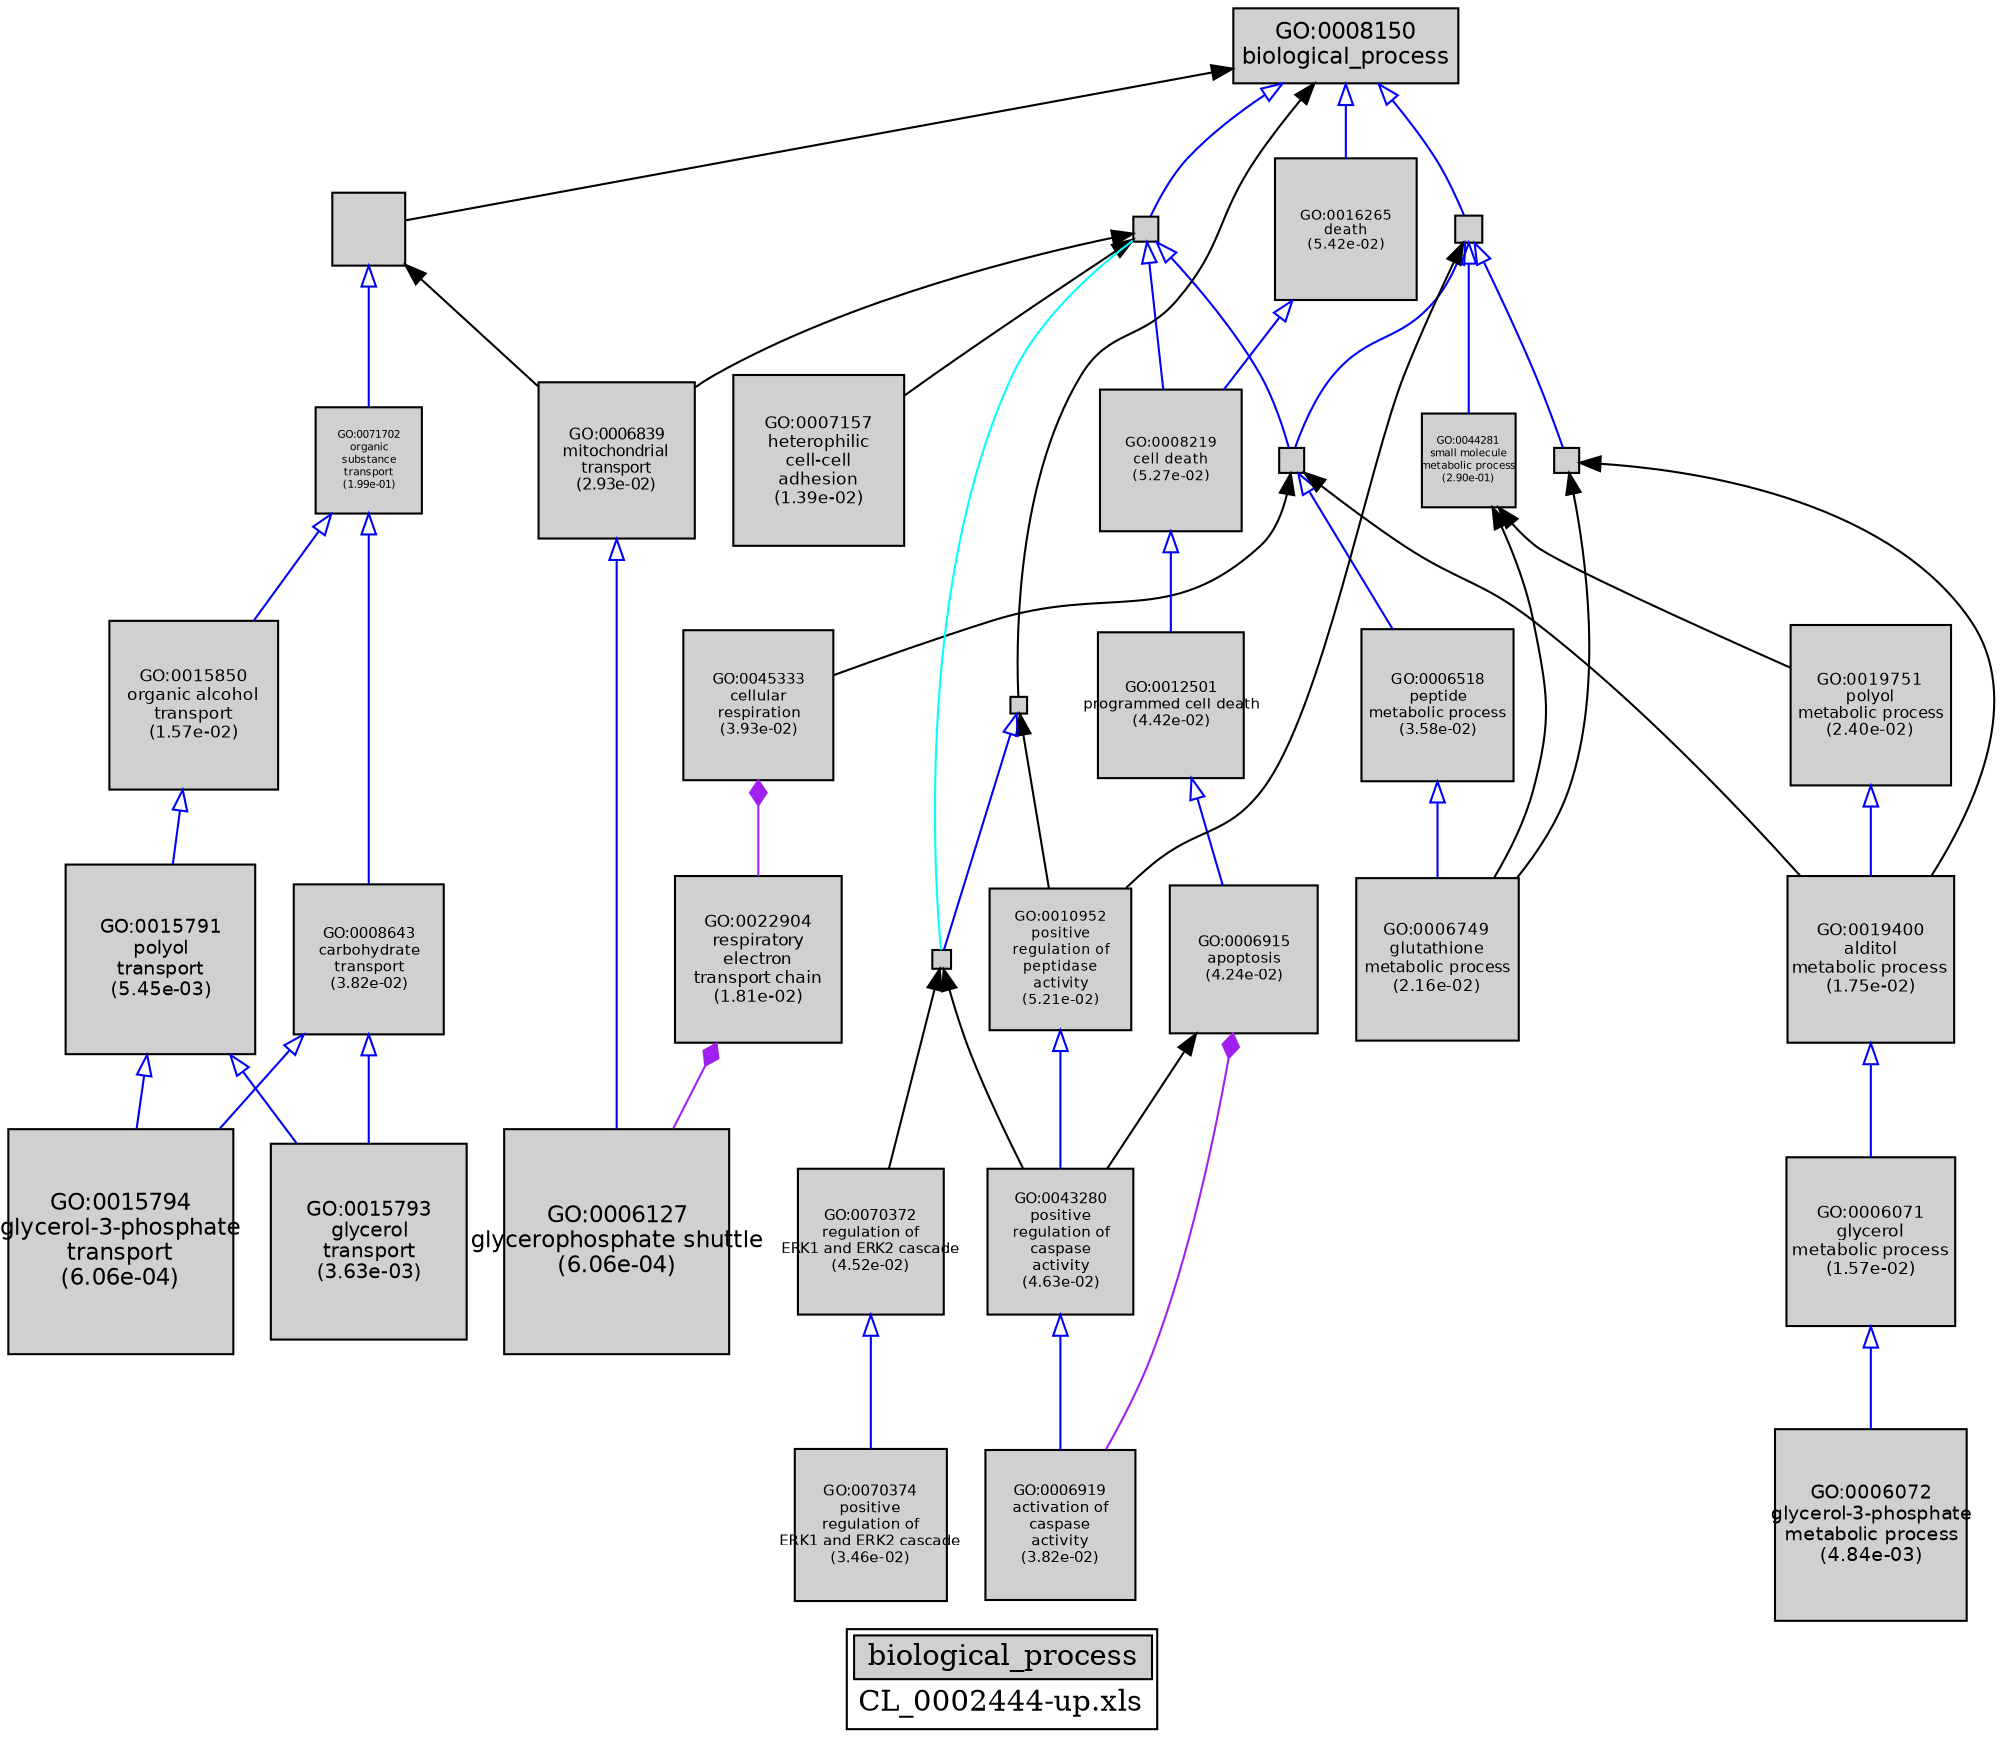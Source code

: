 digraph "biological_process" {
graph [ bgcolor = "#FFFFFF", label = <<TABLE COLOR="black" BGCOLOR="white"><TR><TD COLSPAN="2" BGCOLOR="#D0D0D0"><FONT COLOR="black">biological_process</FONT></TD></TR><TR><TD BORDER="0">CL_0002444-up.xls</TD></TR></TABLE>> ];
node [ fontname = "Helvetica" ];

subgraph "nodes" {

node [ style = "filled", fixedsize = "true", width = 1, shape = "box", fontsize = 9, fillcolor = "#D0D0D0", fontcolor = "black", color = "black" ];

"GO:0006839" [ URL = "#GO:0006839", label = <<TABLE BORDER="0"><TR><TD>GO:0006839<BR/>mitochondrial<BR/>transport<BR/>(2.93e-02)</TD></TR></TABLE>>, width = 1.03783631518, shape = "box", fontsize = 7.47242146929, height = 1.03783631518 ];
"GO:0015793" [ URL = "#GO:0015793", label = <<TABLE BORDER="0"><TR><TD>GO:0015793<BR/>glycerol<BR/>transport<BR/>(3.63e-03)</TD></TR></TABLE>>, width = 1.30714088053, shape = "box", fontsize = 9.41141433981, height = 1.30714088053 ];
"GO:0044237" [ URL = "#GO:0044237", label = "", width = 0.161397787685, shape = "box", height = 0.161397787685 ];
"GO:0006072" [ URL = "#GO:0006072", label = <<TABLE BORDER="0"><TR><TD>GO:0006072<BR/>glycerol-3-phosphate<BR/>metabolic process<BR/>(4.84e-03)</TD></TR></TABLE>>, width = 1.27349569389, shape = "box", fontsize = 9.16916899603, height = 1.27349569389 ];
"GO:0022904" [ URL = "#GO:0022904", label = <<TABLE BORDER="0"><TR><TD>GO:0022904<BR/>respiratory<BR/>electron<BR/>transport chain<BR/>(1.81e-02)</TD></TR></TABLE>>, width = 1.10630561593, shape = "box", fontsize = 7.96540043468, height = 1.10630561593 ];
"GO:0010952" [ URL = "#GO:0010952", label = <<TABLE BORDER="0"><TR><TD>GO:0010952<BR/>positive<BR/>regulation of<BR/>peptidase<BR/>activity<BR/>(5.21e-02)</TD></TR></TABLE>>, width = 0.950381910953, shape = "box", fontsize = 6.84274975886, height = 0.950381910953 ];
"GO:0006127" [ URL = "#GO:0006127", label = <<TABLE BORDER="0"><TR><TD>GO:0006127<BR/>glycerophosphate shuttle<BR/>(6.06e-04)</TD></TR></TABLE>>, width = 1.5, shape = "box", fontsize = 10.8, height = 1.5 ];
"GO:0044281" [ URL = "#GO:0044281", label = <<TABLE BORDER="0"><TR><TD>GO:0044281<BR/>small molecule<BR/>metabolic process<BR/>(2.90e-01)</TD></TR></TABLE>>, width = 0.619812039525, shape = "box", fontsize = 5.0, height = 0.619812039525 ];
"GO:0009987" [ URL = "#GO:0009987", label = "", width = 0.168063550444, shape = "box", height = 0.168063550444 ];
"GO:0006915" [ URL = "#GO:0006915", label = <<TABLE BORDER="0"><TR><TD>GO:0006915<BR/>apoptosis<BR/>(4.24e-02)</TD></TR></TABLE>>, width = 0.982870130019, shape = "box", fontsize = 7.07666493614, height = 0.982870130019 ];
"GO:0008643" [ URL = "#GO:0008643", label = <<TABLE BORDER="0"><TR><TD>GO:0008643<BR/>carbohydrate<BR/>transport<BR/>(3.82e-02)</TD></TR></TABLE>>, width = 0.998784130087, shape = "box", fontsize = 7.19124573663, height = 0.998784130087 ];
"GO:0006518" [ URL = "#GO:0006518", label = <<TABLE BORDER="0"><TR><TD>GO:0006518<BR/>peptide<BR/>metabolic process<BR/>(3.58e-02)</TD></TR></TABLE>>, width = 1.00834501115, shape = "box", fontsize = 7.26008408026, height = 1.00834501115 ];
"GO:0070372" [ URL = "#GO:0070372", label = <<TABLE BORDER="0"><TR><TD>GO:0070372<BR/>regulation of<BR/>ERK1 and ERK2 cascade<BR/>(4.52e-02)</TD></TR></TABLE>>, width = 0.972923933414, shape = "box", fontsize = 7.00505232058, height = 0.972923933414 ];
"GO:0050789" [ URL = "#GO:0050789", label = "", width = 0.112368027596, shape = "box", height = 0.112368027596 ];
"GO:0012501" [ URL = "#GO:0012501", label = <<TABLE BORDER="0"><TR><TD>GO:0012501<BR/>programmed cell death<BR/>(4.42e-02)</TD></TR></TABLE>>, width = 0.976364089825, shape = "box", fontsize = 7.02982144674, height = 0.976364089825 ];
"GO:0070374" [ URL = "#GO:0070374", label = <<TABLE BORDER="0"><TR><TD>GO:0070374<BR/>positive<BR/>regulation of<BR/>ERK1 and ERK2 cascade<BR/>(3.46e-02)</TD></TR></TABLE>>, width = 1.0133351721, shape = "box", fontsize = 7.29601323909, height = 1.0133351721 ];
"GO:0008152" [ URL = "#GO:0008152", label = "", width = 0.180728434427, shape = "box", height = 0.180728434427 ];
"GO:0006071" [ URL = "#GO:0006071", label = <<TABLE BORDER="0"><TR><TD>GO:0006071<BR/>glycerol<BR/>metabolic process<BR/>(1.57e-02)</TD></TR></TABLE>>, width = 1.12554747676, shape = "box", fontsize = 8.1039418327, height = 1.12554747676 ];
"GO:0043280" [ URL = "#GO:0043280", label = <<TABLE BORDER="0"><TR><TD>GO:0043280<BR/>positive<BR/>regulation of<BR/>caspase<BR/>activity<BR/>(4.63e-02)</TD></TR></TABLE>>, width = 0.96896285327, shape = "box", fontsize = 6.97653254354, height = 0.96896285327 ];
"GO:0071702" [ URL = "#GO:0071702", label = <<TABLE BORDER="0"><TR><TD>GO:0071702<BR/>organic<BR/>substance<BR/>transport<BR/>(1.99e-01)</TD></TR></TABLE>>, width = 0.705993974762, shape = "box", fontsize = 5.08315661828, height = 0.705993974762 ];
"GO:0006810" [ URL = "#GO:0006810", label = "", width = 0.479366763246, shape = "box", height = 0.479366763246 ];
"GO:0019751" [ URL = "#GO:0019751", label = <<TABLE BORDER="0"><TR><TD>GO:0019751<BR/>polyol<BR/>metabolic process<BR/>(2.40e-02)</TD></TR></TABLE>>, width = 1.0666475711, shape = "box", fontsize = 7.67986251193, height = 1.0666475711 ];
"GO:0007157" [ URL = "#GO:0007157", label = <<TABLE BORDER="0"><TR><TD>GO:0007157<BR/>heterophilic<BR/>cell-cell<BR/>adhesion<BR/>(1.39e-02)</TD></TR></TABLE>>, width = 1.1417903429, shape = "box", fontsize = 8.22089046891, height = 1.1417903429 ];
"GO:0006749" [ URL = "#GO:0006749", label = <<TABLE BORDER="0"><TR><TD>GO:0006749<BR/>glutathione<BR/>metabolic process<BR/>(2.16e-02)</TD></TR></TABLE>>, width = 1.08132803381, shape = "box", fontsize = 7.78556184346, height = 1.08132803381 ];
"GO:0015850" [ URL = "#GO:0015850", label = <<TABLE BORDER="0"><TR><TD>GO:0015850<BR/>organic alcohol<BR/>transport<BR/>(1.57e-02)</TD></TR></TABLE>>, width = 1.12554747676, shape = "box", fontsize = 8.1039418327, height = 1.12554747676 ];
"GO:0008219" [ URL = "#GO:0008219", label = <<TABLE BORDER="0"><TR><TD>GO:0008219<BR/>cell death<BR/>(5.27e-02)</TD></TR></TABLE>>, width = 0.94872675613, shape = "box", fontsize = 6.83083264414, height = 0.94872675613 ];
"GO:0016265" [ URL = "#GO:0016265", label = <<TABLE BORDER="0"><TR><TD>GO:0016265<BR/>death<BR/>(5.42e-02)</TD></TR></TABLE>>, width = 0.944172765267, shape = "box", fontsize = 6.79804390992, height = 0.944172765267 ];
"GO:0008150" [ URL = "#GO:0008150", label = <<TABLE BORDER="0"><TR><TD>GO:0008150<BR/>biological_process</TD></TR></TABLE>>, width = 1.5, shape = "box", fontsize = 10.8 ];
"GO:0050794" [ URL = "#GO:0050794", label = "", width = 0.120420342781, shape = "box", height = 0.120420342781 ];
"GO:0015794" [ URL = "#GO:0015794", label = <<TABLE BORDER="0"><TR><TD>GO:0015794<BR/>glycerol-3-phosphate<BR/>transport<BR/>(6.06e-04)</TD></TR></TABLE>>, width = 1.5, shape = "box", fontsize = 10.8, height = 1.5 ];
"GO:0015791" [ URL = "#GO:0015791", label = <<TABLE BORDER="0"><TR><TD>GO:0015791<BR/>polyol<BR/>transport<BR/>(5.45e-03)</TD></TR></TABLE>>, width = 1.25946721545, shape = "box", fontsize = 9.06816395121, height = 1.25946721545 ];
"GO:0006919" [ URL = "#GO:0006919", label = <<TABLE BORDER="0"><TR><TD>GO:0006919<BR/>activation of<BR/>caspase<BR/>activity<BR/>(3.82e-02)</TD></TR></TABLE>>, width = 0.998784130087, shape = "box", fontsize = 7.19124573663, height = 0.998784130087 ];
"GO:0019400" [ URL = "#GO:0019400", label = <<TABLE BORDER="0"><TR><TD>GO:0019400<BR/>alditol<BR/>metabolic process<BR/>(1.75e-02)</TD></TR></TABLE>>, width = 1.11089235213, shape = "box", fontsize = 7.99842493531, height = 1.11089235213 ];
"GO:0045333" [ URL = "#GO:0045333", label = <<TABLE BORDER="0"><TR><TD>GO:0045333<BR/>cellular<BR/>respiration<BR/>(3.93e-02)</TD></TR></TABLE>>, width = 0.994196961288, shape = "box", fontsize = 7.15821812127, height = 0.994196961288 ];
"GO:0044238" [ URL = "#GO:0044238", label = "", width = 0.161397787685, shape = "box", height = 0.161397787685 ];
}
subgraph "edges" {


edge [ dir = "back", weight = 1 ];
subgraph "regulates" {


edge [ color = "cyan", arrowtail = "none" ];
subgraph "positive" {


edge [ color = "green", arrowtail = "vee" ];
}
subgraph "negative" {


edge [ color = "red", arrowtail = "tee" ];
}
"GO:0009987" -> "GO:0050794";
}
subgraph "part_of" {


edge [ color = "purple", arrowtail = "diamond", weight = 2.5 ];
"GO:0006915" -> "GO:0006919";
"GO:0045333" -> "GO:0022904";
"GO:0022904" -> "GO:0006127";
}
subgraph "is_a" {


edge [ color = "blue", arrowtail = "empty", weight = 5.0 ];
"GO:0008152" -> "GO:0044238";
"GO:0012501" -> "GO:0006915";
"GO:0006839" -> "GO:0006127";
"GO:0016265" -> "GO:0008219";
"GO:0009987" -> "GO:0044237";
"GO:0015791" -> "GO:0015794";
"GO:0071702" -> "GO:0015850";
"GO:0008643" -> "GO:0015794";
"GO:0015791" -> "GO:0015793";
"GO:0070372" -> "GO:0070374";
"GO:0071702" -> "GO:0008643";
"GO:0044237" -> "GO:0006518";
"GO:0008150" -> "GO:0008152";
"GO:0006071" -> "GO:0006072";
"GO:0043280" -> "GO:0006919";
"GO:0008152" -> "GO:0044237";
"GO:0019400" -> "GO:0006071";
"GO:0008152" -> "GO:0044281";
"GO:0009987" -> "GO:0008219";
"GO:0006518" -> "GO:0006749";
"GO:0008150" -> "GO:0016265";
"GO:0050789" -> "GO:0050794";
"GO:0008643" -> "GO:0015793";
"GO:0015850" -> "GO:0015791";
"GO:0008219" -> "GO:0012501";
"GO:0019751" -> "GO:0019400";
"GO:0010952" -> "GO:0043280";
"GO:0008150" -> "GO:0009987";
"GO:0006810" -> "GO:0071702";
}
"GO:0044281" -> "GO:0019751";
"GO:0006915" -> "GO:0043280";
"GO:0009987" -> "GO:0007157";
"GO:0008150" -> "GO:0050789";
"GO:0008152" -> "GO:0010952";
"GO:0050794" -> "GO:0070372";
"GO:0044237" -> "GO:0045333";
"GO:0009987" -> "GO:0006839";
"GO:0050794" -> "GO:0043280";
"GO:0044238" -> "GO:0006749";
"GO:0050789" -> "GO:0010952";
"GO:0044237" -> "GO:0019400";
"GO:0044238" -> "GO:0019400";
"GO:0006810" -> "GO:0006839";
"GO:0008150" -> "GO:0006810";
"GO:0044281" -> "GO:0006749";
}
}
